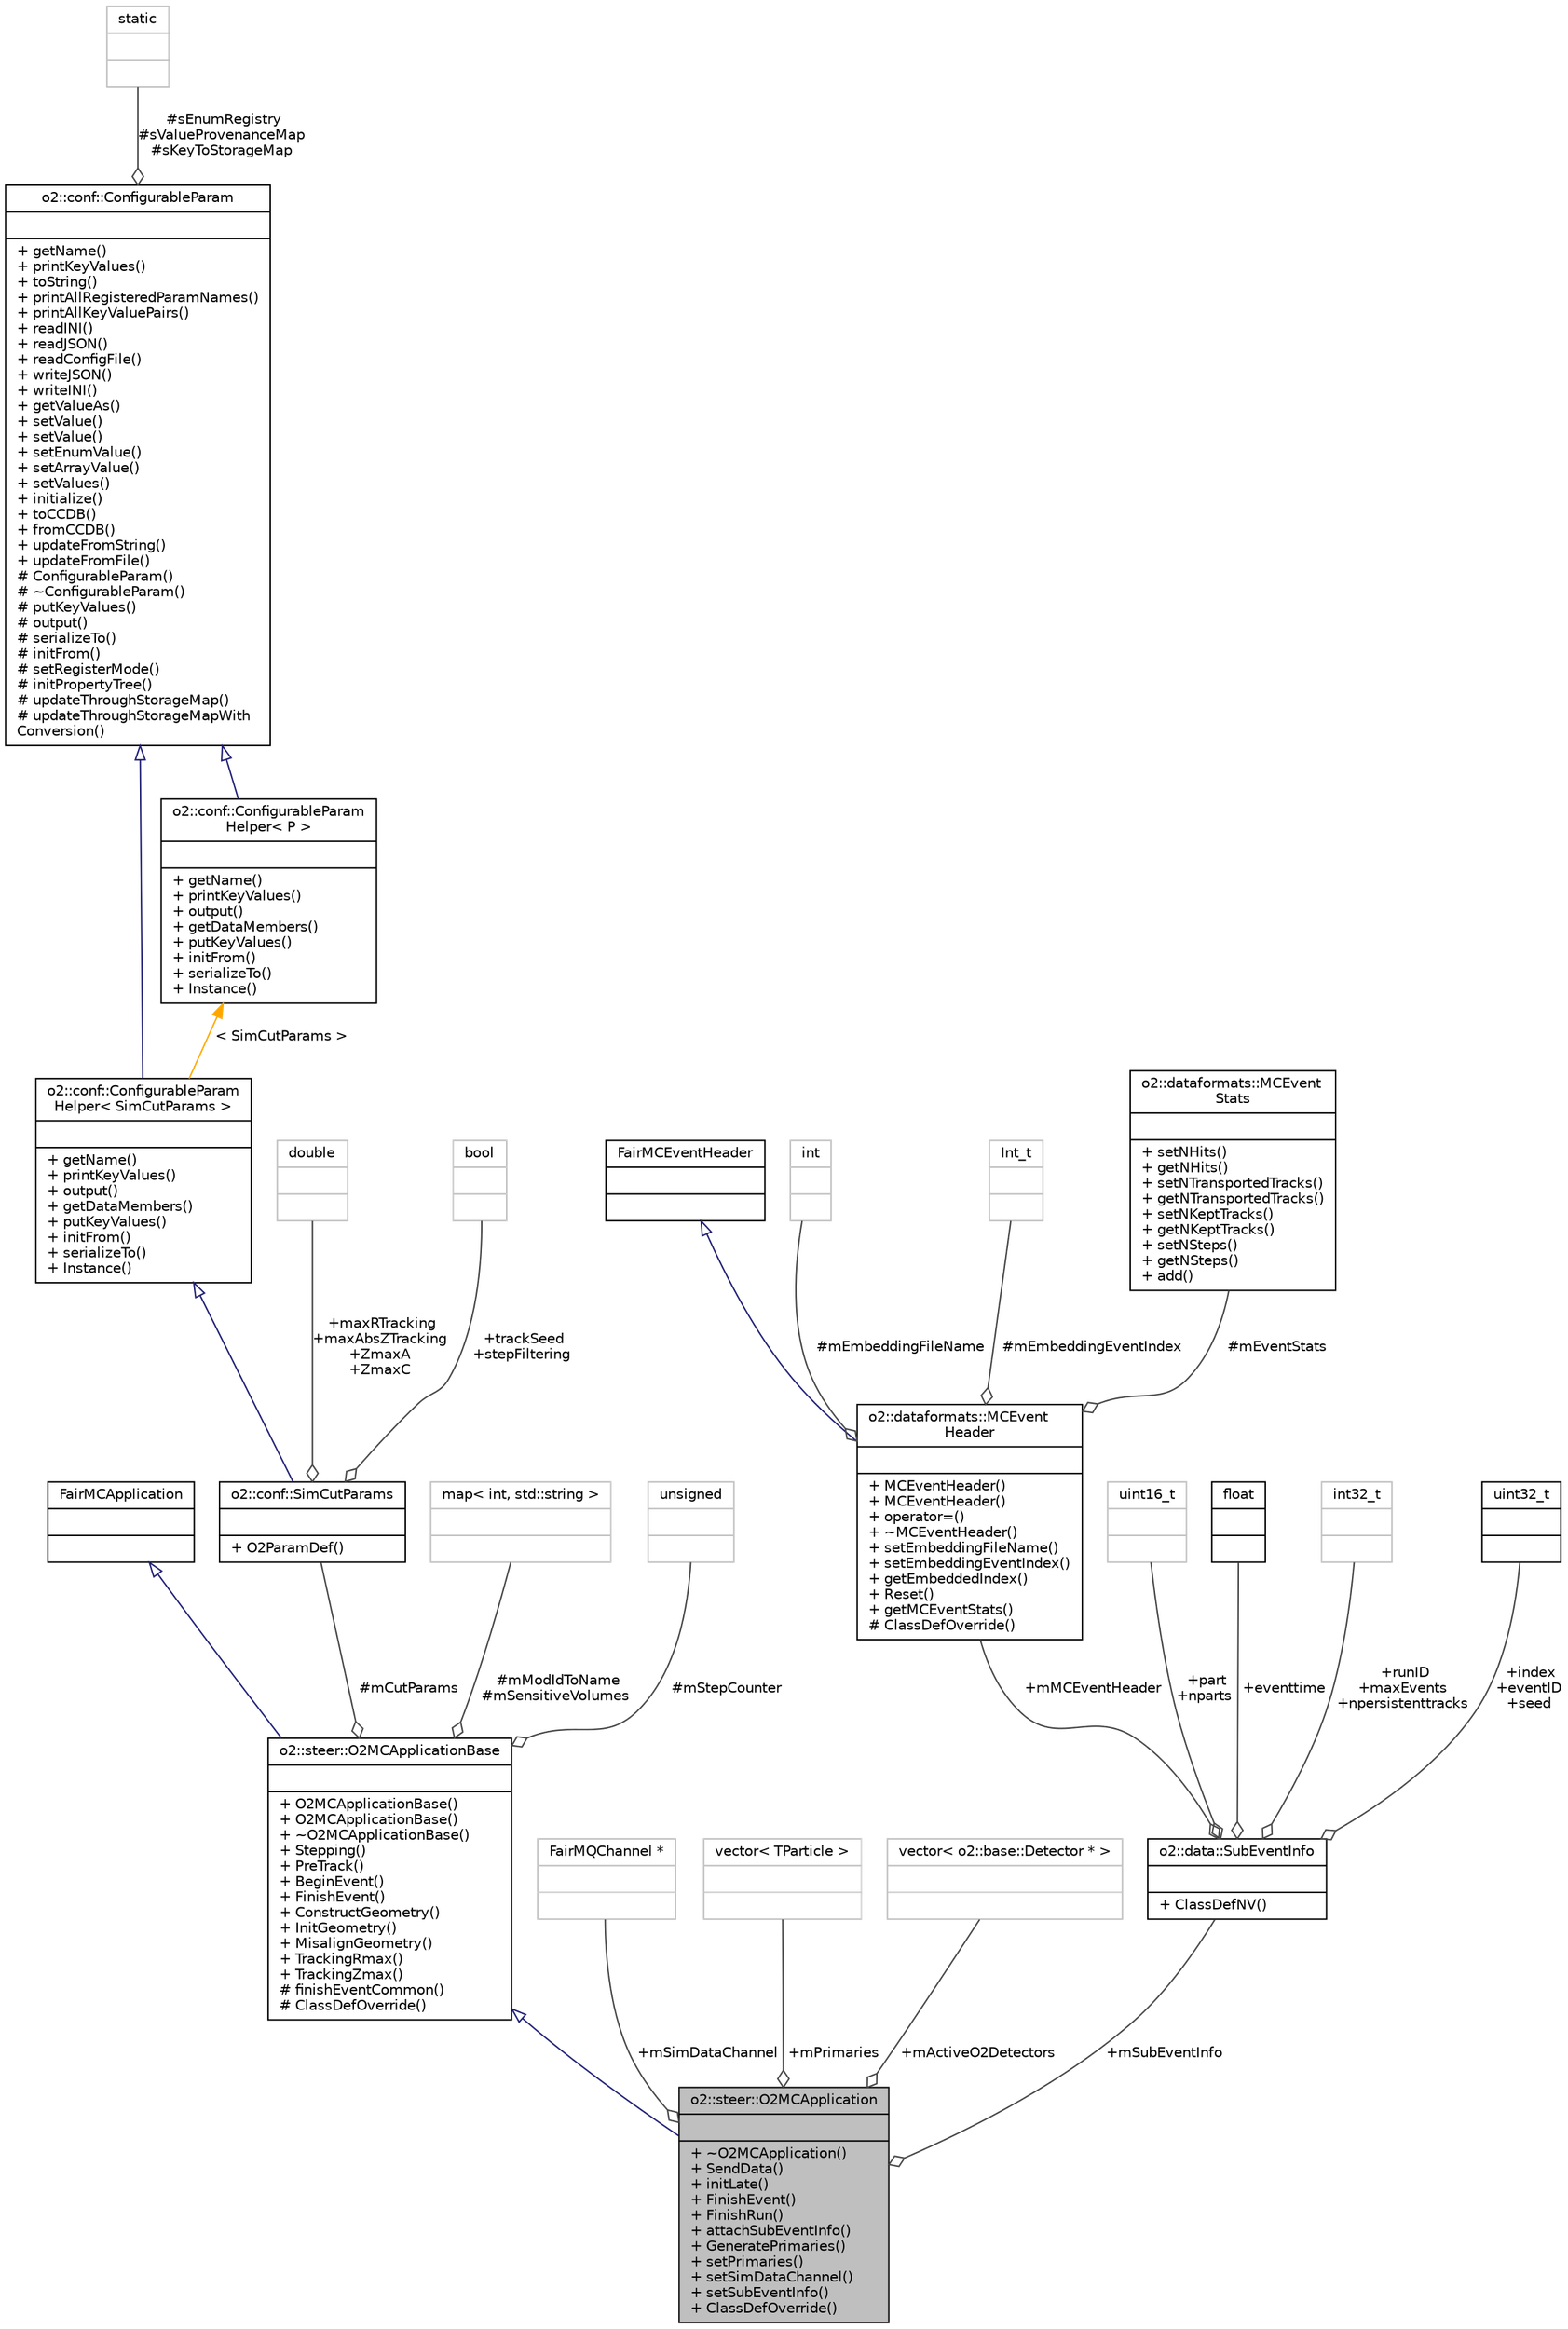 digraph "o2::steer::O2MCApplication"
{
 // INTERACTIVE_SVG=YES
  bgcolor="transparent";
  edge [fontname="Helvetica",fontsize="10",labelfontname="Helvetica",labelfontsize="10"];
  node [fontname="Helvetica",fontsize="10",shape=record];
  Node3 [label="{o2::steer::O2MCApplication\n||+ ~O2MCApplication()\l+ SendData()\l+ initLate()\l+ FinishEvent()\l+ FinishRun()\l+ attachSubEventInfo()\l+ GeneratePrimaries()\l+ setPrimaries()\l+ setSimDataChannel()\l+ setSubEventInfo()\l+ ClassDefOverride()\l}",height=0.2,width=0.4,color="black", fillcolor="grey75", style="filled", fontcolor="black"];
  Node4 -> Node3 [dir="back",color="midnightblue",fontsize="10",style="solid",arrowtail="onormal",fontname="Helvetica"];
  Node4 [label="{o2::steer::O2MCApplicationBase\n||+ O2MCApplicationBase()\l+ O2MCApplicationBase()\l+ ~O2MCApplicationBase()\l+ Stepping()\l+ PreTrack()\l+ BeginEvent()\l+ FinishEvent()\l+ ConstructGeometry()\l+ InitGeometry()\l+ MisalignGeometry()\l+ TrackingRmax()\l+ TrackingZmax()\l# finishEventCommon()\l# ClassDefOverride()\l}",height=0.2,width=0.4,color="black",URL="$d8/d15/classo2_1_1steer_1_1O2MCApplicationBase.html"];
  Node5 -> Node4 [dir="back",color="midnightblue",fontsize="10",style="solid",arrowtail="onormal",fontname="Helvetica"];
  Node5 [label="{FairMCApplication\n||}",height=0.2,width=0.4,color="black",URL="$d8/def/classFairMCApplication.html"];
  Node6 -> Node4 [color="grey25",fontsize="10",style="solid",label=" #mCutParams" ,arrowhead="odiamond",fontname="Helvetica"];
  Node6 [label="{o2::conf::SimCutParams\n||+ O2ParamDef()\l}",height=0.2,width=0.4,color="black",URL="$d7/d2f/structo2_1_1conf_1_1SimCutParams.html"];
  Node7 -> Node6 [dir="back",color="midnightblue",fontsize="10",style="solid",arrowtail="onormal",fontname="Helvetica"];
  Node7 [label="{o2::conf::ConfigurableParam\lHelper\< SimCutParams \>\n||+ getName()\l+ printKeyValues()\l+ output()\l+ getDataMembers()\l+ putKeyValues()\l+ initFrom()\l+ serializeTo()\l+ Instance()\l}",height=0.2,width=0.4,color="black",URL="$d7/d50/classo2_1_1conf_1_1ConfigurableParamHelper.html"];
  Node8 -> Node7 [dir="back",color="midnightblue",fontsize="10",style="solid",arrowtail="onormal",fontname="Helvetica"];
  Node8 [label="{o2::conf::ConfigurableParam\n||+ getName()\l+ printKeyValues()\l+ toString()\l+ printAllRegisteredParamNames()\l+ printAllKeyValuePairs()\l+ readINI()\l+ readJSON()\l+ readConfigFile()\l+ writeJSON()\l+ writeINI()\l+ getValueAs()\l+ setValue()\l+ setValue()\l+ setEnumValue()\l+ setArrayValue()\l+ setValues()\l+ initialize()\l+ toCCDB()\l+ fromCCDB()\l+ updateFromString()\l+ updateFromFile()\l# ConfigurableParam()\l# ~ConfigurableParam()\l# putKeyValues()\l# output()\l# serializeTo()\l# initFrom()\l# setRegisterMode()\l# initPropertyTree()\l# updateThroughStorageMap()\l# updateThroughStorageMapWith\lConversion()\l}",height=0.2,width=0.4,color="black",URL="$d6/d14/classo2_1_1conf_1_1ConfigurableParam.html"];
  Node9 -> Node8 [color="grey25",fontsize="10",style="solid",label=" #sEnumRegistry\n#sValueProvenanceMap\n#sKeyToStorageMap" ,arrowhead="odiamond",fontname="Helvetica"];
  Node9 [label="{static\n||}",height=0.2,width=0.4,color="grey75"];
  Node10 -> Node7 [dir="back",color="orange",fontsize="10",style="solid",label=" \< SimCutParams \>" ,fontname="Helvetica"];
  Node10 [label="{o2::conf::ConfigurableParam\lHelper\< P \>\n||+ getName()\l+ printKeyValues()\l+ output()\l+ getDataMembers()\l+ putKeyValues()\l+ initFrom()\l+ serializeTo()\l+ Instance()\l}",height=0.2,width=0.4,color="black",URL="$d7/d50/classo2_1_1conf_1_1ConfigurableParamHelper.html"];
  Node8 -> Node10 [dir="back",color="midnightblue",fontsize="10",style="solid",arrowtail="onormal",fontname="Helvetica"];
  Node11 -> Node6 [color="grey25",fontsize="10",style="solid",label=" +maxRTracking\n+maxAbsZTracking\n+ZmaxA\n+ZmaxC" ,arrowhead="odiamond",fontname="Helvetica"];
  Node11 [label="{double\n||}",height=0.2,width=0.4,color="grey75"];
  Node12 -> Node6 [color="grey25",fontsize="10",style="solid",label=" +trackSeed\n+stepFiltering" ,arrowhead="odiamond",fontname="Helvetica"];
  Node12 [label="{bool\n||}",height=0.2,width=0.4,color="grey75"];
  Node13 -> Node4 [color="grey25",fontsize="10",style="solid",label=" #mModIdToName\n#mSensitiveVolumes" ,arrowhead="odiamond",fontname="Helvetica"];
  Node13 [label="{map\< int, std::string \>\n||}",height=0.2,width=0.4,color="grey75"];
  Node14 -> Node4 [color="grey25",fontsize="10",style="solid",label=" #mStepCounter" ,arrowhead="odiamond",fontname="Helvetica"];
  Node14 [label="{unsigned\n||}",height=0.2,width=0.4,color="grey75"];
  Node15 -> Node3 [color="grey25",fontsize="10",style="solid",label=" +mSimDataChannel" ,arrowhead="odiamond",fontname="Helvetica"];
  Node15 [label="{FairMQChannel *\n||}",height=0.2,width=0.4,color="grey75"];
  Node16 -> Node3 [color="grey25",fontsize="10",style="solid",label=" +mPrimaries" ,arrowhead="odiamond",fontname="Helvetica"];
  Node16 [label="{vector\< TParticle \>\n||}",height=0.2,width=0.4,color="grey75"];
  Node17 -> Node3 [color="grey25",fontsize="10",style="solid",label=" +mActiveO2Detectors" ,arrowhead="odiamond",fontname="Helvetica"];
  Node17 [label="{vector\< o2::base::Detector * \>\n||}",height=0.2,width=0.4,color="grey75"];
  Node18 -> Node3 [color="grey25",fontsize="10",style="solid",label=" +mSubEventInfo" ,arrowhead="odiamond",fontname="Helvetica"];
  Node18 [label="{o2::data::SubEventInfo\n||+ ClassDefNV()\l}",height=0.2,width=0.4,color="black",URL="$d5/dbc/structo2_1_1data_1_1SubEventInfo.html"];
  Node19 -> Node18 [color="grey25",fontsize="10",style="solid",label=" +mMCEventHeader" ,arrowhead="odiamond",fontname="Helvetica"];
  Node19 [label="{o2::dataformats::MCEvent\lHeader\n||+ MCEventHeader()\l+ MCEventHeader()\l+ operator=()\l+ ~MCEventHeader()\l+ setEmbeddingFileName()\l+ setEmbeddingEventIndex()\l+ getEmbeddedIndex()\l+ Reset()\l+ getMCEventStats()\l# ClassDefOverride()\l}",height=0.2,width=0.4,color="black",URL="$d4/db1/classo2_1_1dataformats_1_1MCEventHeader.html"];
  Node20 -> Node19 [dir="back",color="midnightblue",fontsize="10",style="solid",arrowtail="onormal",fontname="Helvetica"];
  Node20 [label="{FairMCEventHeader\n||}",height=0.2,width=0.4,color="black",URL="$dd/d8f/classFairMCEventHeader.html"];
  Node21 -> Node19 [color="grey25",fontsize="10",style="solid",label=" #mEmbeddingFileName" ,arrowhead="odiamond",fontname="Helvetica"];
  Node21 [label="{int\n||}",height=0.2,width=0.4,color="grey75"];
  Node22 -> Node19 [color="grey25",fontsize="10",style="solid",label=" #mEmbeddingEventIndex" ,arrowhead="odiamond",fontname="Helvetica"];
  Node22 [label="{Int_t\n||}",height=0.2,width=0.4,color="grey75"];
  Node23 -> Node19 [color="grey25",fontsize="10",style="solid",label=" #mEventStats" ,arrowhead="odiamond",fontname="Helvetica"];
  Node23 [label="{o2::dataformats::MCEvent\lStats\n||+ setNHits()\l+ getNHits()\l+ setNTransportedTracks()\l+ getNTransportedTracks()\l+ setNKeptTracks()\l+ getNKeptTracks()\l+ setNSteps()\l+ getNSteps()\l+ add()\l}",height=0.2,width=0.4,color="black",URL="$d9/ddb/classo2_1_1dataformats_1_1MCEventStats.html"];
  Node24 -> Node18 [color="grey25",fontsize="10",style="solid",label=" +part\n+nparts" ,arrowhead="odiamond",fontname="Helvetica"];
  Node24 [label="{uint16_t\n||}",height=0.2,width=0.4,color="grey75"];
  Node25 -> Node18 [color="grey25",fontsize="10",style="solid",label=" +eventtime" ,arrowhead="odiamond",fontname="Helvetica"];
  Node25 [label="{float\n||}",height=0.2,width=0.4,color="black",URL="$d4/dc3/classfloat.html"];
  Node26 -> Node18 [color="grey25",fontsize="10",style="solid",label=" +runID\n+maxEvents\n+npersistenttracks" ,arrowhead="odiamond",fontname="Helvetica"];
  Node26 [label="{int32_t\n||}",height=0.2,width=0.4,color="grey75"];
  Node27 -> Node18 [color="grey25",fontsize="10",style="solid",label=" +index\n+eventID\n+seed" ,arrowhead="odiamond",fontname="Helvetica"];
  Node27 [label="{uint32_t\n||}",height=0.2,width=0.4,color="black",URL="$d3/d87/classuint32__t.html"];
}
